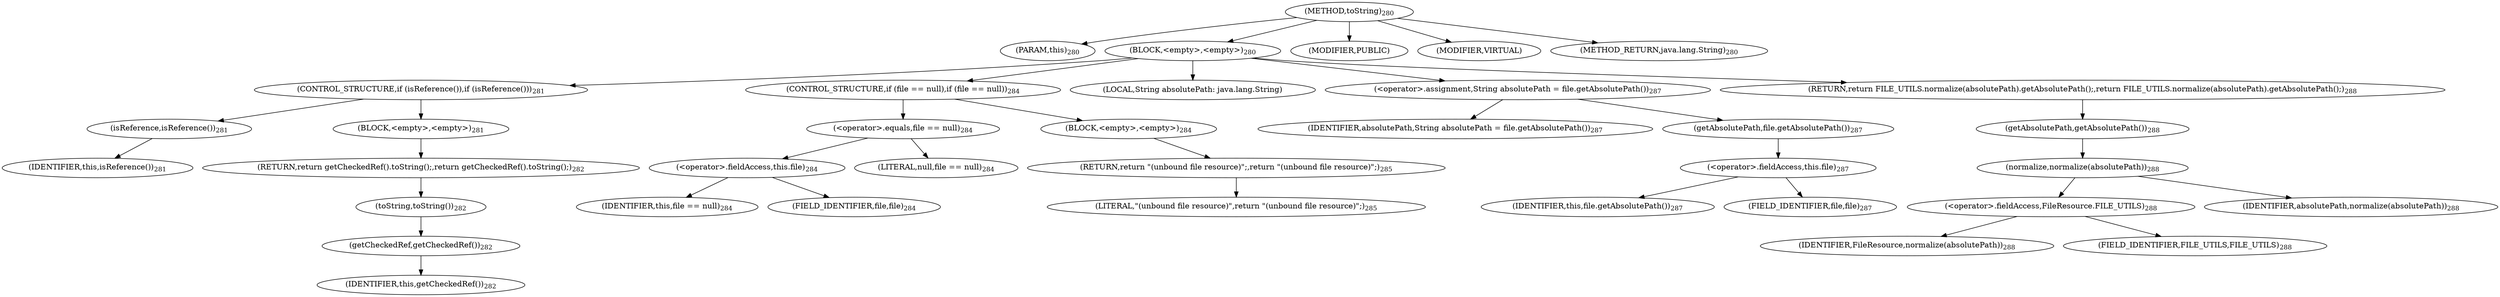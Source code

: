digraph "toString" {  
"531" [label = <(METHOD,toString)<SUB>280</SUB>> ]
"72" [label = <(PARAM,this)<SUB>280</SUB>> ]
"532" [label = <(BLOCK,&lt;empty&gt;,&lt;empty&gt;)<SUB>280</SUB>> ]
"533" [label = <(CONTROL_STRUCTURE,if (isReference()),if (isReference()))<SUB>281</SUB>> ]
"534" [label = <(isReference,isReference())<SUB>281</SUB>> ]
"71" [label = <(IDENTIFIER,this,isReference())<SUB>281</SUB>> ]
"535" [label = <(BLOCK,&lt;empty&gt;,&lt;empty&gt;)<SUB>281</SUB>> ]
"536" [label = <(RETURN,return getCheckedRef().toString();,return getCheckedRef().toString();)<SUB>282</SUB>> ]
"537" [label = <(toString,toString())<SUB>282</SUB>> ]
"538" [label = <(getCheckedRef,getCheckedRef())<SUB>282</SUB>> ]
"73" [label = <(IDENTIFIER,this,getCheckedRef())<SUB>282</SUB>> ]
"539" [label = <(CONTROL_STRUCTURE,if (file == null),if (file == null))<SUB>284</SUB>> ]
"540" [label = <(&lt;operator&gt;.equals,file == null)<SUB>284</SUB>> ]
"541" [label = <(&lt;operator&gt;.fieldAccess,this.file)<SUB>284</SUB>> ]
"542" [label = <(IDENTIFIER,this,file == null)<SUB>284</SUB>> ]
"543" [label = <(FIELD_IDENTIFIER,file,file)<SUB>284</SUB>> ]
"544" [label = <(LITERAL,null,file == null)<SUB>284</SUB>> ]
"545" [label = <(BLOCK,&lt;empty&gt;,&lt;empty&gt;)<SUB>284</SUB>> ]
"546" [label = <(RETURN,return &quot;(unbound file resource)&quot;;,return &quot;(unbound file resource)&quot;;)<SUB>285</SUB>> ]
"547" [label = <(LITERAL,&quot;(unbound file resource)&quot;,return &quot;(unbound file resource)&quot;;)<SUB>285</SUB>> ]
"548" [label = <(LOCAL,String absolutePath: java.lang.String)> ]
"549" [label = <(&lt;operator&gt;.assignment,String absolutePath = file.getAbsolutePath())<SUB>287</SUB>> ]
"550" [label = <(IDENTIFIER,absolutePath,String absolutePath = file.getAbsolutePath())<SUB>287</SUB>> ]
"551" [label = <(getAbsolutePath,file.getAbsolutePath())<SUB>287</SUB>> ]
"552" [label = <(&lt;operator&gt;.fieldAccess,this.file)<SUB>287</SUB>> ]
"553" [label = <(IDENTIFIER,this,file.getAbsolutePath())<SUB>287</SUB>> ]
"554" [label = <(FIELD_IDENTIFIER,file,file)<SUB>287</SUB>> ]
"555" [label = <(RETURN,return FILE_UTILS.normalize(absolutePath).getAbsolutePath();,return FILE_UTILS.normalize(absolutePath).getAbsolutePath();)<SUB>288</SUB>> ]
"556" [label = <(getAbsolutePath,getAbsolutePath())<SUB>288</SUB>> ]
"557" [label = <(normalize,normalize(absolutePath))<SUB>288</SUB>> ]
"558" [label = <(&lt;operator&gt;.fieldAccess,FileResource.FILE_UTILS)<SUB>288</SUB>> ]
"559" [label = <(IDENTIFIER,FileResource,normalize(absolutePath))<SUB>288</SUB>> ]
"560" [label = <(FIELD_IDENTIFIER,FILE_UTILS,FILE_UTILS)<SUB>288</SUB>> ]
"561" [label = <(IDENTIFIER,absolutePath,normalize(absolutePath))<SUB>288</SUB>> ]
"562" [label = <(MODIFIER,PUBLIC)> ]
"563" [label = <(MODIFIER,VIRTUAL)> ]
"564" [label = <(METHOD_RETURN,java.lang.String)<SUB>280</SUB>> ]
  "531" -> "72" 
  "531" -> "532" 
  "531" -> "562" 
  "531" -> "563" 
  "531" -> "564" 
  "532" -> "533" 
  "532" -> "539" 
  "532" -> "548" 
  "532" -> "549" 
  "532" -> "555" 
  "533" -> "534" 
  "533" -> "535" 
  "534" -> "71" 
  "535" -> "536" 
  "536" -> "537" 
  "537" -> "538" 
  "538" -> "73" 
  "539" -> "540" 
  "539" -> "545" 
  "540" -> "541" 
  "540" -> "544" 
  "541" -> "542" 
  "541" -> "543" 
  "545" -> "546" 
  "546" -> "547" 
  "549" -> "550" 
  "549" -> "551" 
  "551" -> "552" 
  "552" -> "553" 
  "552" -> "554" 
  "555" -> "556" 
  "556" -> "557" 
  "557" -> "558" 
  "557" -> "561" 
  "558" -> "559" 
  "558" -> "560" 
}
